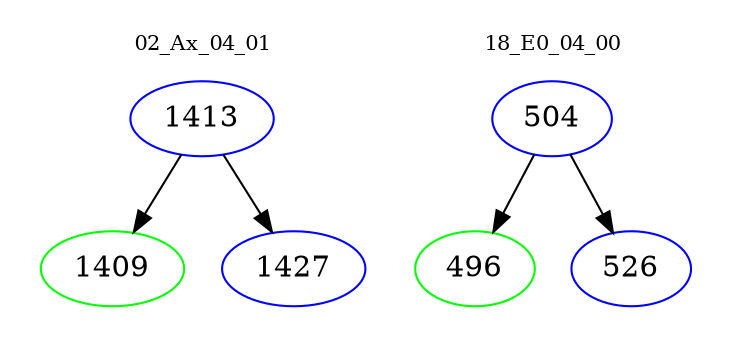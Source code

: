 digraph{
subgraph cluster_0 {
color = white
label = "02_Ax_04_01";
fontsize=10;
T0_1413 [label="1413", color="blue"]
T0_1413 -> T0_1409 [color="black"]
T0_1409 [label="1409", color="green"]
T0_1413 -> T0_1427 [color="black"]
T0_1427 [label="1427", color="blue"]
}
subgraph cluster_1 {
color = white
label = "18_E0_04_00";
fontsize=10;
T1_504 [label="504", color="blue"]
T1_504 -> T1_496 [color="black"]
T1_496 [label="496", color="green"]
T1_504 -> T1_526 [color="black"]
T1_526 [label="526", color="blue"]
}
}
